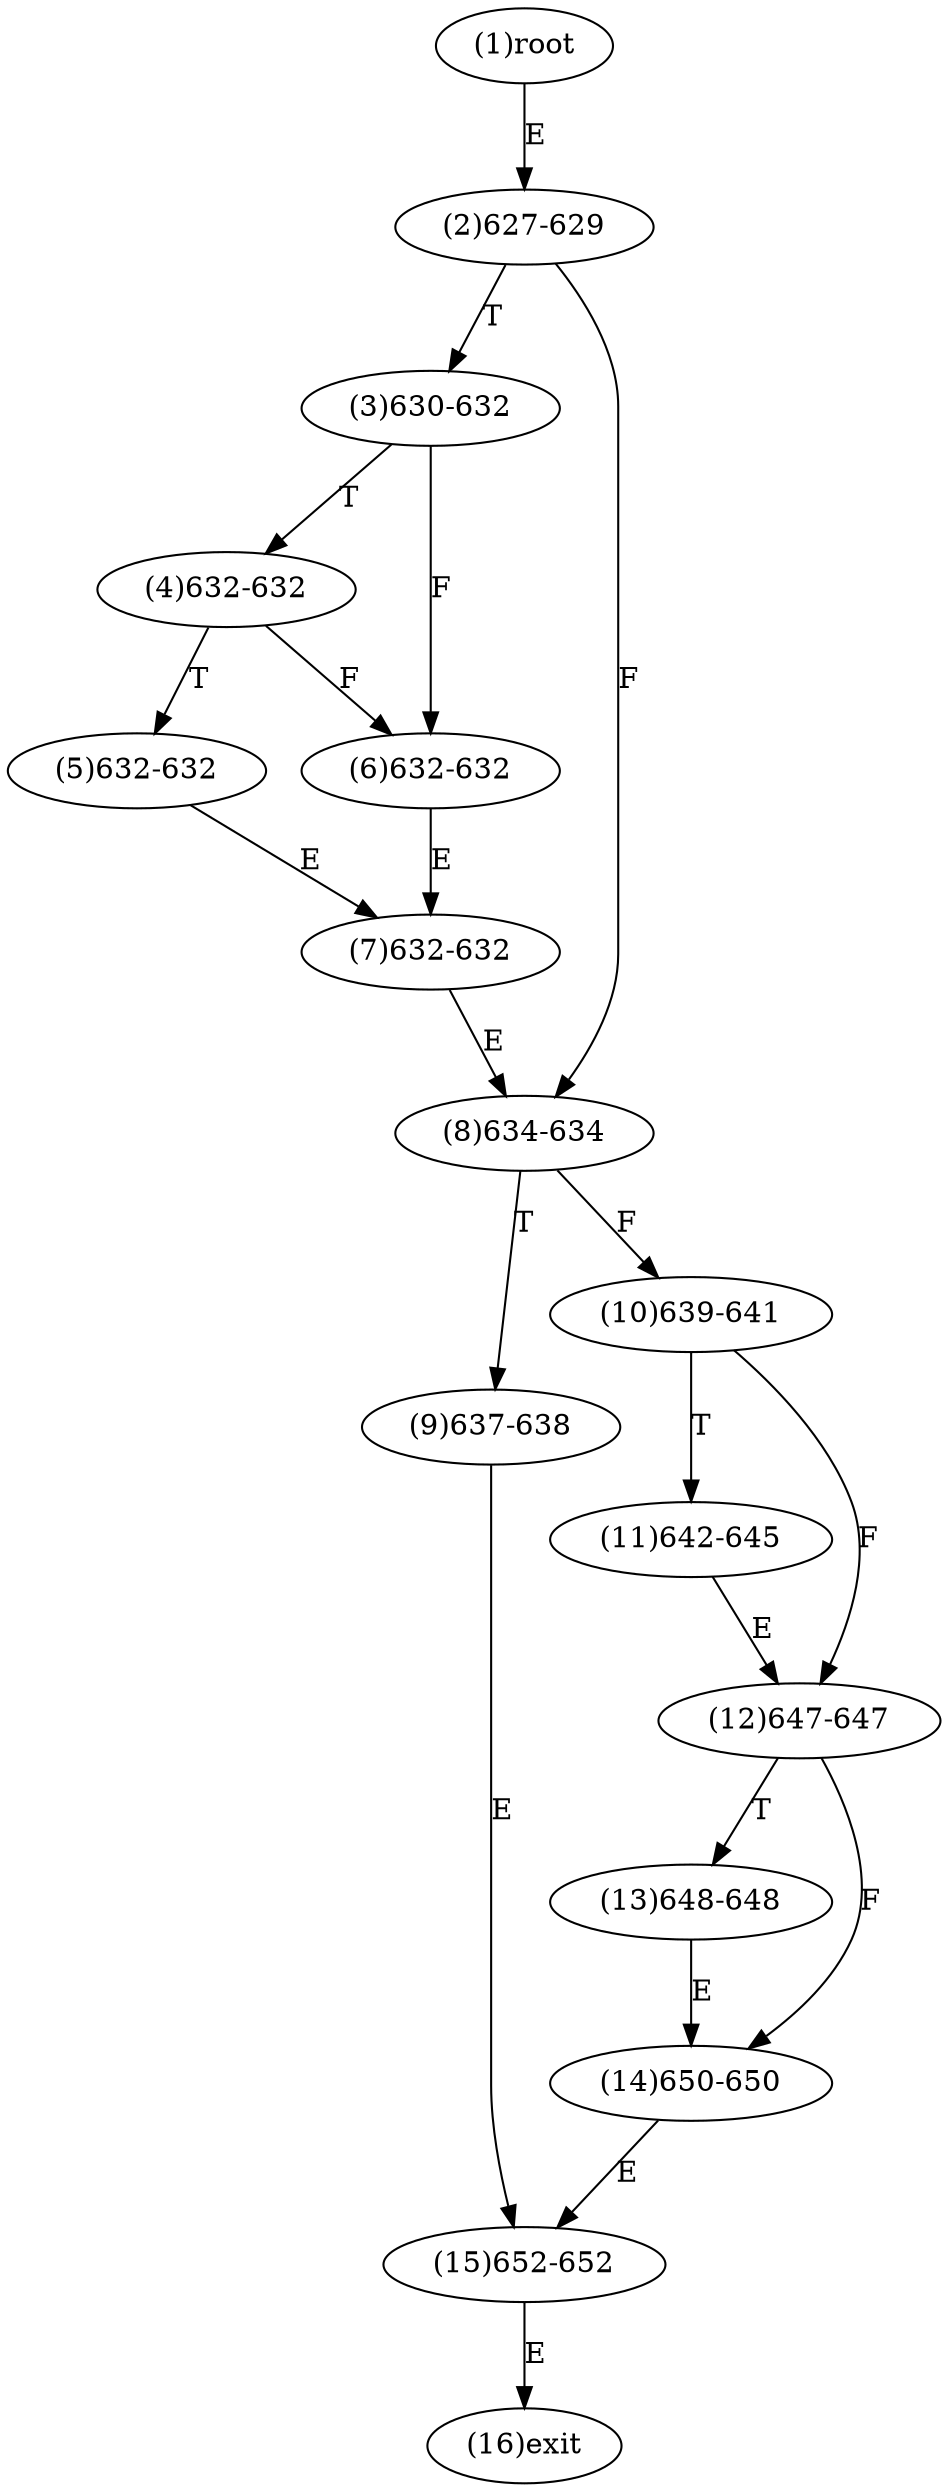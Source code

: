 digraph "" { 
1[ label="(1)root"];
2[ label="(2)627-629"];
3[ label="(3)630-632"];
4[ label="(4)632-632"];
5[ label="(5)632-632"];
6[ label="(6)632-632"];
7[ label="(7)632-632"];
8[ label="(8)634-634"];
9[ label="(9)637-638"];
10[ label="(10)639-641"];
11[ label="(11)642-645"];
12[ label="(12)647-647"];
13[ label="(13)648-648"];
14[ label="(14)650-650"];
15[ label="(15)652-652"];
16[ label="(16)exit"];
1->2[ label="E"];
2->8[ label="F"];
2->3[ label="T"];
3->6[ label="F"];
3->4[ label="T"];
4->6[ label="F"];
4->5[ label="T"];
5->7[ label="E"];
6->7[ label="E"];
7->8[ label="E"];
8->10[ label="F"];
8->9[ label="T"];
9->15[ label="E"];
10->12[ label="F"];
10->11[ label="T"];
11->12[ label="E"];
12->14[ label="F"];
12->13[ label="T"];
13->14[ label="E"];
14->15[ label="E"];
15->16[ label="E"];
}